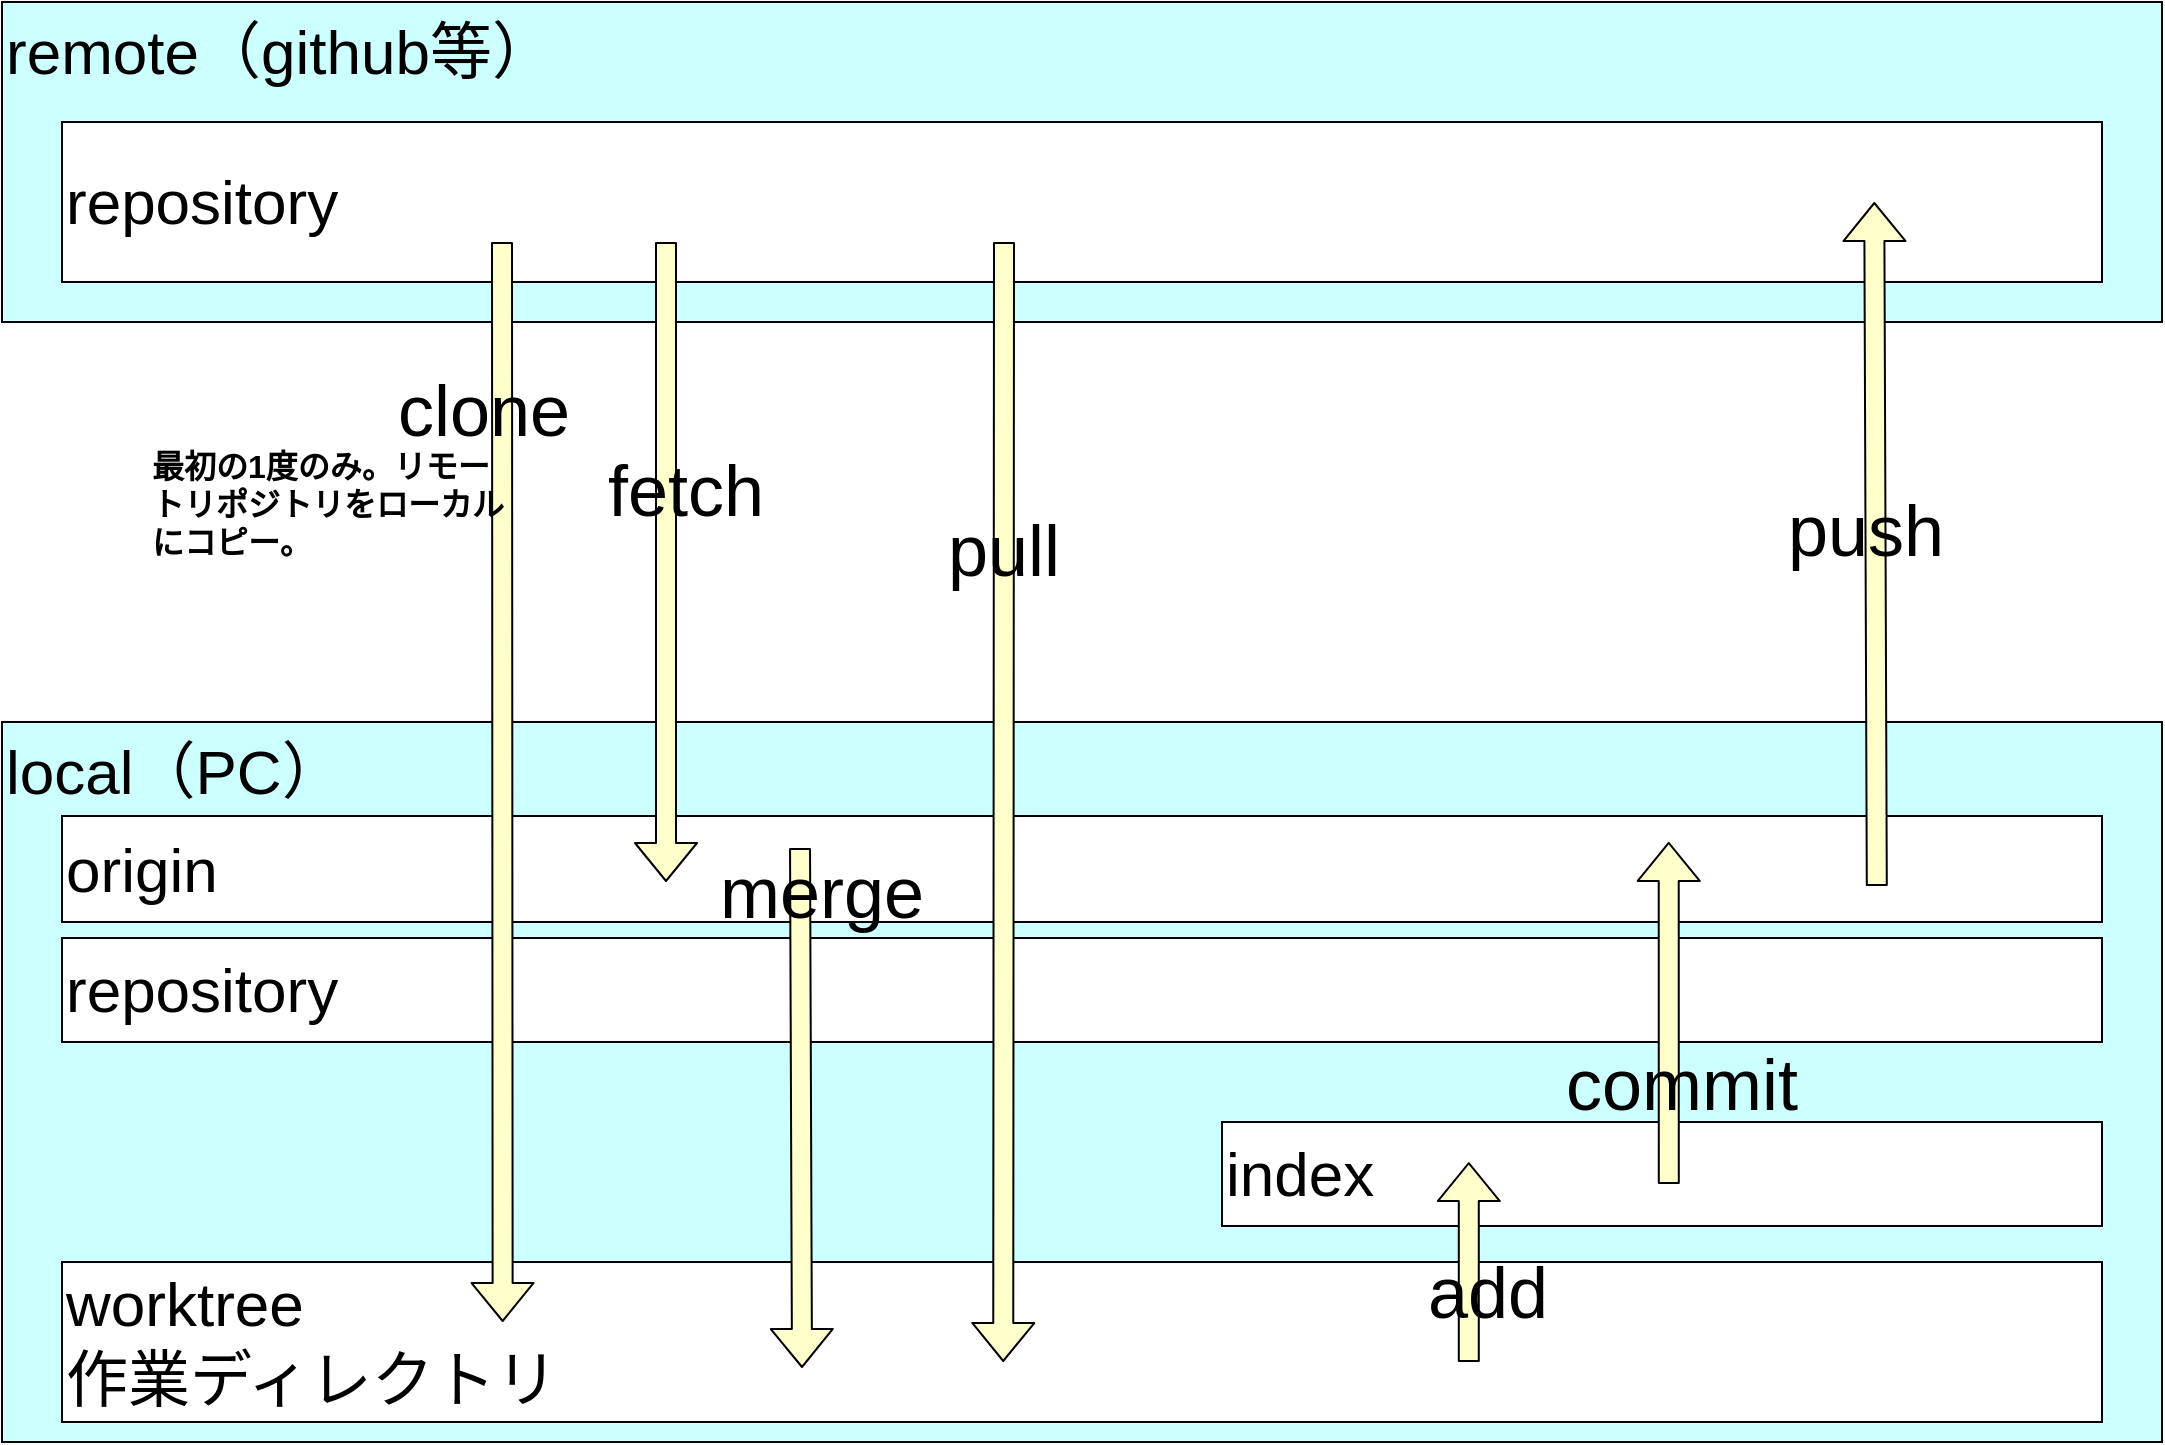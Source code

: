 <mxfile>
    <diagram id="EZC2hPnOzM7d66sxiqU1" name="ページ1">
        <mxGraphModel dx="1370" dy="799" grid="1" gridSize="10" guides="1" tooltips="1" connect="1" arrows="1" fold="1" page="1" pageScale="1" pageWidth="1169" pageHeight="827" background="#ffffff" math="0" shadow="0">
            <root>
                <mxCell id="0"/>
                <mxCell id="1" parent="0"/>
                <mxCell id="2" value="remote（github等）" style="rounded=0;whiteSpace=wrap;html=1;fillColor=#CCFFFF;strokeColor=#000000;fontColor=#000000;fontSize=31;align=left;verticalAlign=top;" vertex="1" parent="1">
                    <mxGeometry x="40" y="40" width="1080" height="160" as="geometry"/>
                </mxCell>
                <mxCell id="4" value="local（PC）" style="rounded=0;whiteSpace=wrap;html=1;fillColor=#CCFFFF;strokeColor=#000000;fontColor=#000000;fontSize=31;align=left;verticalAlign=top;" vertex="1" parent="1">
                    <mxGeometry x="40" y="400" width="1080" height="360" as="geometry"/>
                </mxCell>
                <mxCell id="3" value="repository" style="rounded=0;whiteSpace=wrap;html=1;fillColor=#FFFFFF;strokeColor=#000000;fontColor=#000000;fontSize=31;align=left;" vertex="1" parent="1">
                    <mxGeometry x="70" y="508" width="1020" height="52" as="geometry"/>
                </mxCell>
                <mxCell id="5" value="origin" style="rounded=0;whiteSpace=wrap;html=1;fillColor=#FFFFFF;strokeColor=#000000;fontColor=#000000;fontSize=31;align=left;" vertex="1" parent="1">
                    <mxGeometry x="70" y="447" width="1020" height="53" as="geometry"/>
                </mxCell>
                <mxCell id="6" value="repository" style="rounded=0;whiteSpace=wrap;html=1;fillColor=#FFFFFF;strokeColor=#000000;fontColor=#000000;fontSize=31;align=left;" vertex="1" parent="1">
                    <mxGeometry x="70" y="100" width="1020" height="80" as="geometry"/>
                </mxCell>
                <mxCell id="11" value="" style="shape=flexArrow;endArrow=classic;html=1;fontSize=31;fontColor=#000000;labelBackgroundColor=#000000;fillColor=#FFFFCC;strokeColor=#000000;exitX=0.196;exitY=0.75;exitDx=0;exitDy=0;exitPerimeter=0;" edge="1" parent="1">
                    <mxGeometry width="50" height="50" relative="1" as="geometry">
                        <mxPoint x="372" y="160" as="sourcePoint"/>
                        <mxPoint x="372" y="480" as="targetPoint"/>
                    </mxGeometry>
                </mxCell>
                <mxCell id="12" value="&lt;font style=&quot;font-size: 36px;&quot;&gt;fetch&lt;/font&gt;" style="text;html=1;strokeColor=none;fillColor=none;align=center;verticalAlign=middle;whiteSpace=wrap;rounded=0;fontSize=31;fontColor=#000000;" vertex="1" parent="1">
                    <mxGeometry x="352" y="269" width="60" height="30" as="geometry"/>
                </mxCell>
                <mxCell id="15" value="index" style="rounded=0;whiteSpace=wrap;html=1;fillColor=#FFFFFF;strokeColor=#000000;fontColor=#000000;fontSize=31;align=left;" vertex="1" parent="1">
                    <mxGeometry x="650" y="600" width="440" height="52" as="geometry"/>
                </mxCell>
                <mxCell id="16" value="worktree&lt;br&gt;作業ディレクトリ" style="rounded=0;whiteSpace=wrap;html=1;fillColor=#FFFFFF;strokeColor=#000000;fontColor=#000000;fontSize=31;align=left;" vertex="1" parent="1">
                    <mxGeometry x="70" y="670" width="1020" height="80" as="geometry"/>
                </mxCell>
                <mxCell id="8" value="" style="shape=flexArrow;endArrow=classic;html=1;fontSize=31;fontColor=#000000;labelBackgroundColor=#000000;fillColor=#FFFFCC;strokeColor=#000000;exitX=0.196;exitY=0.75;exitDx=0;exitDy=0;exitPerimeter=0;entryX=0.216;entryY=0.375;entryDx=0;entryDy=0;entryPerimeter=0;" edge="1" parent="1" target="16">
                    <mxGeometry width="50" height="50" relative="1" as="geometry">
                        <mxPoint x="290.0" y="160" as="sourcePoint"/>
                        <mxPoint x="290" y="540" as="targetPoint"/>
                    </mxGeometry>
                </mxCell>
                <mxCell id="13" value="&lt;h1 style=&quot;font-size: 16px;&quot;&gt;最初の1度のみ。リモートリポジトリをローカルにコピー。&lt;/h1&gt;" style="text;html=1;strokeColor=none;fillColor=none;spacing=5;spacingTop=-20;whiteSpace=wrap;overflow=hidden;rounded=0;fontSize=16;fontColor=#000000;" vertex="1" parent="1">
                    <mxGeometry x="110" y="262" width="190" height="70" as="geometry"/>
                </mxCell>
                <mxCell id="22" value="" style="shape=flexArrow;endArrow=classic;html=1;fontSize=31;fontColor=#000000;labelBackgroundColor=#000000;fillColor=#FFFFCC;strokeColor=#000000;exitX=0.317;exitY=-0.233;exitDx=0;exitDy=0;exitPerimeter=0;" edge="1" parent="1" source="20">
                    <mxGeometry width="50" height="50" relative="1" as="geometry">
                        <mxPoint x="440" y="529" as="sourcePoint"/>
                        <mxPoint x="440" y="723" as="targetPoint"/>
                    </mxGeometry>
                </mxCell>
                <mxCell id="20" value="&lt;font style=&quot;font-size: 36px;&quot;&gt;merge&lt;/font&gt;" style="text;html=1;strokeColor=none;fillColor=none;align=center;verticalAlign=middle;whiteSpace=wrap;rounded=0;fontSize=31;fontColor=#000000;" vertex="1" parent="1">
                    <mxGeometry x="420" y="470" width="60" height="30" as="geometry"/>
                </mxCell>
                <mxCell id="10" value="&lt;font style=&quot;font-size: 36px;&quot;&gt;clone&lt;/font&gt;" style="text;html=1;strokeColor=none;fillColor=none;align=center;verticalAlign=middle;whiteSpace=wrap;rounded=0;fontSize=31;fontColor=#000000;" vertex="1" parent="1">
                    <mxGeometry x="251" y="229" width="60" height="30" as="geometry"/>
                </mxCell>
                <mxCell id="24" value="" style="shape=flexArrow;endArrow=classic;html=1;fontSize=31;fontColor=#000000;labelBackgroundColor=#000000;fillColor=#FFFFCC;strokeColor=#000000;exitX=0.196;exitY=0.75;exitDx=0;exitDy=0;exitPerimeter=0;entryX=0.431;entryY=0.625;entryDx=0;entryDy=0;entryPerimeter=0;" edge="1" parent="1">
                    <mxGeometry width="50" height="50" relative="1" as="geometry">
                        <mxPoint x="541" y="160" as="sourcePoint"/>
                        <mxPoint x="540.62" y="720" as="targetPoint"/>
                    </mxGeometry>
                </mxCell>
                <mxCell id="25" value="&lt;font style=&quot;font-size: 36px;&quot;&gt;pull&lt;/font&gt;" style="text;html=1;strokeColor=none;fillColor=none;align=center;verticalAlign=middle;whiteSpace=wrap;rounded=0;fontSize=31;fontColor=#000000;" vertex="1" parent="1">
                    <mxGeometry x="511" y="299" width="60" height="30" as="geometry"/>
                </mxCell>
                <mxCell id="26" value="" style="shape=flexArrow;endArrow=classic;html=1;fontSize=31;fontColor=#000000;labelBackgroundColor=#000000;fillColor=#FFFFCC;strokeColor=#000000;exitX=0.52;exitY=0.625;exitDx=0;exitDy=0;exitPerimeter=0;entryX=0.52;entryY=0.385;entryDx=0;entryDy=0;entryPerimeter=0;" edge="1" parent="1">
                    <mxGeometry width="50" height="50" relative="1" as="geometry">
                        <mxPoint x="773.4" y="720" as="sourcePoint"/>
                        <mxPoint x="773.4" y="620.02" as="targetPoint"/>
                    </mxGeometry>
                </mxCell>
                <mxCell id="27" value="&lt;font style=&quot;font-size: 36px;&quot;&gt;add&lt;/font&gt;" style="text;html=1;strokeColor=none;fillColor=none;align=center;verticalAlign=middle;whiteSpace=wrap;rounded=0;fontSize=31;fontColor=#000000;" vertex="1" parent="1">
                    <mxGeometry x="753" y="670" width="60" height="30" as="geometry"/>
                </mxCell>
                <mxCell id="28" value="" style="shape=flexArrow;endArrow=classic;html=1;fontSize=31;fontColor=#000000;labelBackgroundColor=#000000;fillColor=#FFFFCC;strokeColor=#000000;exitX=0.52;exitY=0.625;exitDx=0;exitDy=0;exitPerimeter=0;entryX=0.768;entryY=0.245;entryDx=0;entryDy=0;entryPerimeter=0;" edge="1" parent="1">
                    <mxGeometry width="50" height="50" relative="1" as="geometry">
                        <mxPoint x="873.4" y="631" as="sourcePoint"/>
                        <mxPoint x="873.36" y="459.985" as="targetPoint"/>
                    </mxGeometry>
                </mxCell>
                <mxCell id="29" value="&lt;font style=&quot;font-size: 36px;&quot;&gt;commit&lt;/font&gt;" style="text;html=1;strokeColor=none;fillColor=none;align=center;verticalAlign=middle;whiteSpace=wrap;rounded=0;fontSize=31;fontColor=#000000;" vertex="1" parent="1">
                    <mxGeometry x="850" y="566" width="60" height="30" as="geometry"/>
                </mxCell>
                <mxCell id="32" value="" style="shape=flexArrow;endArrow=classic;html=1;fontSize=31;fontColor=#000000;labelBackgroundColor=#000000;fillColor=#FFFFCC;strokeColor=#000000;exitX=0.52;exitY=0.625;exitDx=0;exitDy=0;exitPerimeter=0;entryX=0.657;entryY=0.5;entryDx=0;entryDy=0;entryPerimeter=0;" edge="1" parent="1">
                    <mxGeometry width="50" height="50" relative="1" as="geometry">
                        <mxPoint x="977.4" y="482" as="sourcePoint"/>
                        <mxPoint x="976.14" y="140" as="targetPoint"/>
                    </mxGeometry>
                </mxCell>
                <mxCell id="33" value="&lt;font style=&quot;font-size: 36px;&quot;&gt;push&lt;/font&gt;" style="text;html=1;strokeColor=none;fillColor=none;align=center;verticalAlign=middle;whiteSpace=wrap;rounded=0;fontSize=31;fontColor=#000000;" vertex="1" parent="1">
                    <mxGeometry x="942" y="289" width="60" height="30" as="geometry"/>
                </mxCell>
            </root>
        </mxGraphModel>
    </diagram>
</mxfile>